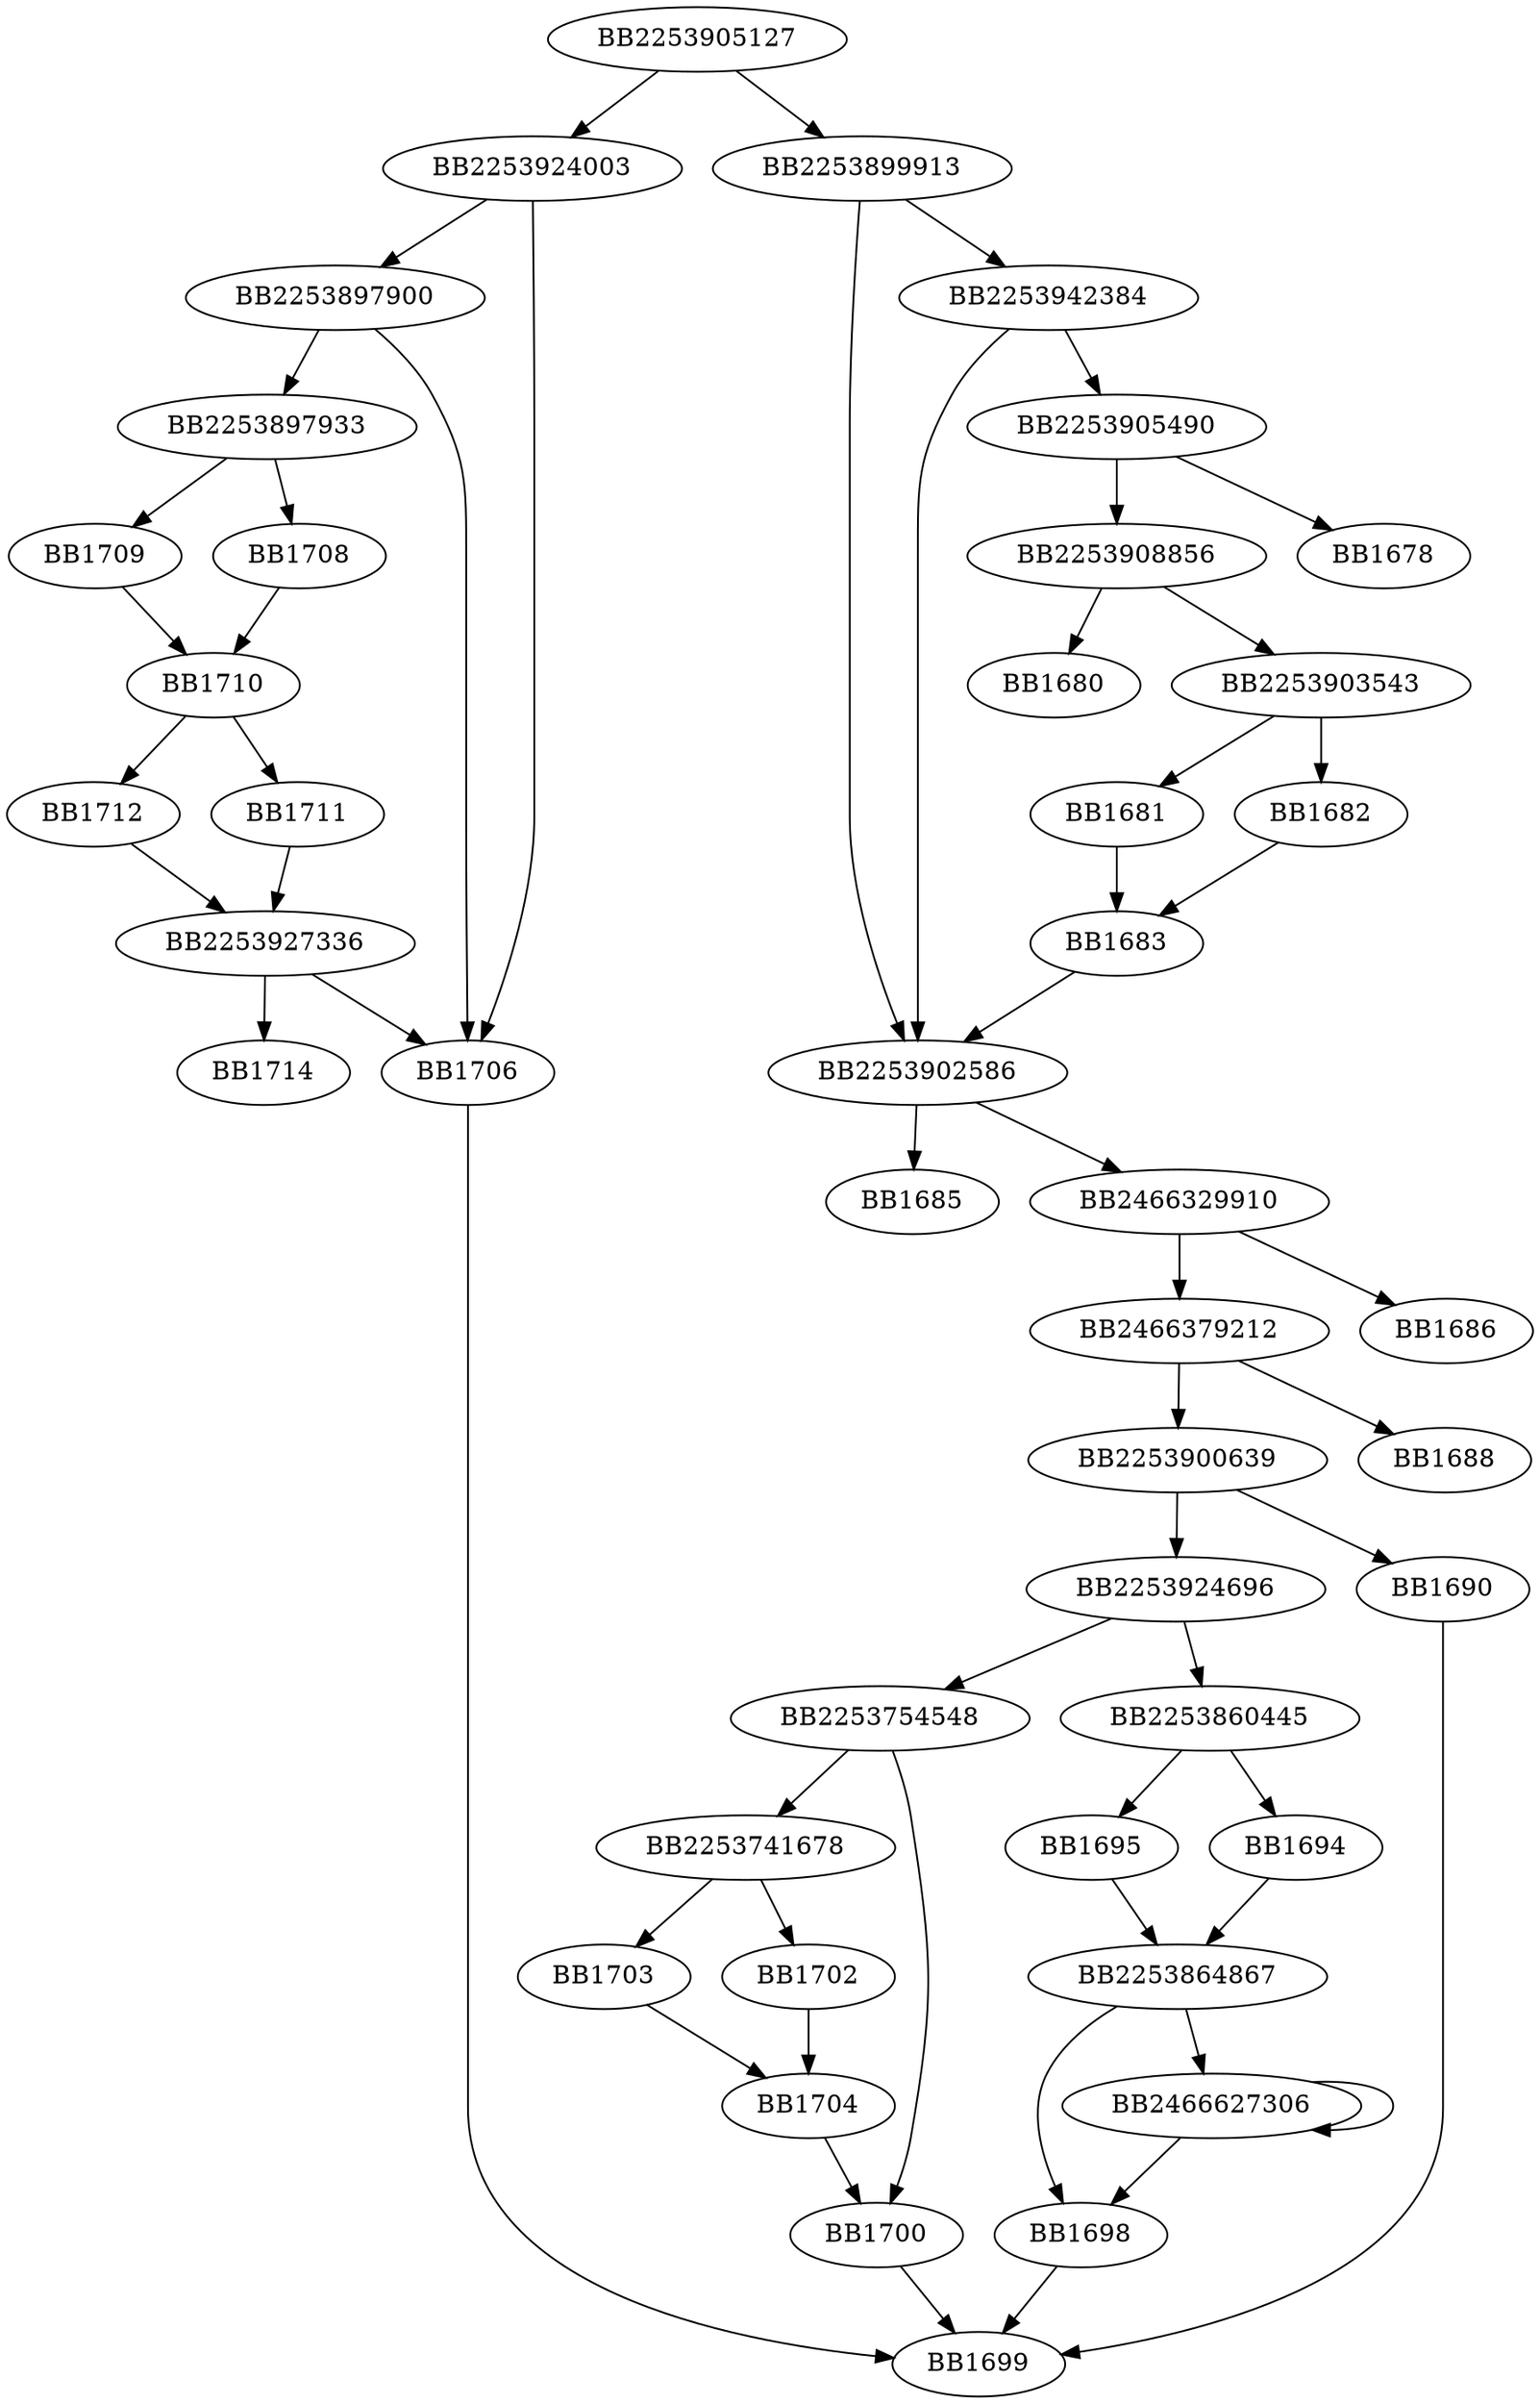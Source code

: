 digraph G{
	BB2253905127->BB2253924003;
	BB2253905127->BB2253899913;
	BB2253899913->BB2253902586;
	BB2253899913->BB2253942384;
	BB2253942384->BB2253905490;
	BB2253942384->BB2253902586;
	BB2253905490->BB2253908856;
	BB2253905490->BB1678;
	BB2253908856->BB2253903543;
	BB2253908856->BB1680;
	BB2253903543->BB1681;
	BB2253903543->BB1682;
	BB1681->BB1683;
	BB1682->BB1683;
	BB1683->BB2253902586;
	BB2253902586->BB2466329910;
	BB2253902586->BB1685;
	BB2466329910->BB1686;
	BB2466329910->BB2466379212;
	BB2466379212->BB1688;
	BB2466379212->BB2253900639;
	BB2253900639->BB1690;
	BB2253900639->BB2253924696;
	BB2253924696->BB2253860445;
	BB2253924696->BB2253754548;
	BB2253860445->BB1694;
	BB2253860445->BB1695;
	BB1694->BB2253864867;
	BB1695->BB2253864867;
	BB2253864867->BB2466627306;
	BB2253864867->BB1698;
	BB2466627306->BB2466627306;
	BB2466627306->BB1698;
	BB1698->BB1699;
	BB2253754548->BB1700;
	BB2253754548->BB2253741678;
	BB2253741678->BB1702;
	BB2253741678->BB1703;
	BB1703->BB1704;
	BB1702->BB1704;
	BB1704->BB1700;
	BB1700->BB1699;
	BB1690->BB1699;
	BB2253924003->BB2253897900;
	BB2253924003->BB1706;
	BB2253897900->BB1706;
	BB2253897900->BB2253897933;
	BB2253897933->BB1708;
	BB2253897933->BB1709;
	BB1708->BB1710;
	BB1709->BB1710;
	BB1710->BB1711;
	BB1710->BB1712;
	BB1711->BB2253927336;
	BB1712->BB2253927336;
	BB2253927336->BB1706;
	BB2253927336->BB1714;
	BB1706->BB1699;
}
